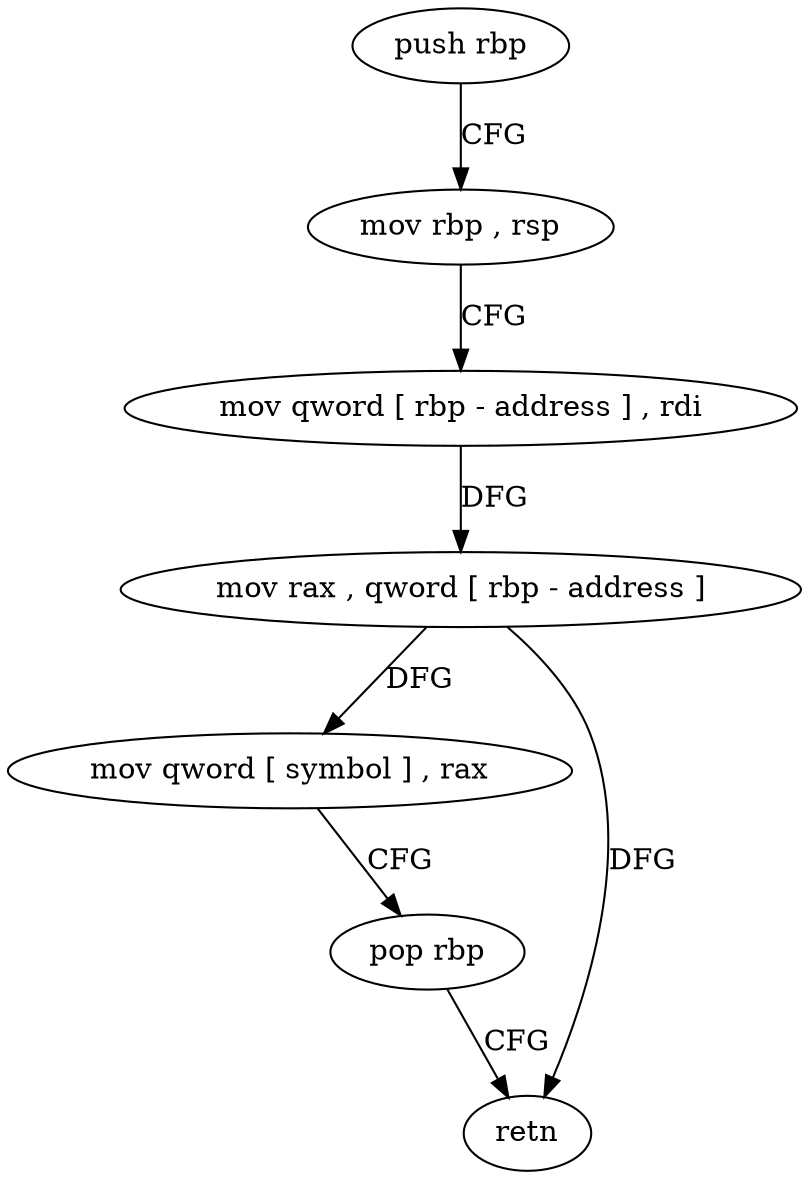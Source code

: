 digraph "func" {
"4210192" [label = "push rbp" ]
"4210193" [label = "mov rbp , rsp" ]
"4210196" [label = "mov qword [ rbp - address ] , rdi" ]
"4210200" [label = "mov rax , qword [ rbp - address ]" ]
"4210204" [label = "mov qword [ symbol ] , rax" ]
"4210212" [label = "pop rbp" ]
"4210213" [label = "retn" ]
"4210192" -> "4210193" [ label = "CFG" ]
"4210193" -> "4210196" [ label = "CFG" ]
"4210196" -> "4210200" [ label = "DFG" ]
"4210200" -> "4210204" [ label = "DFG" ]
"4210200" -> "4210213" [ label = "DFG" ]
"4210204" -> "4210212" [ label = "CFG" ]
"4210212" -> "4210213" [ label = "CFG" ]
}
